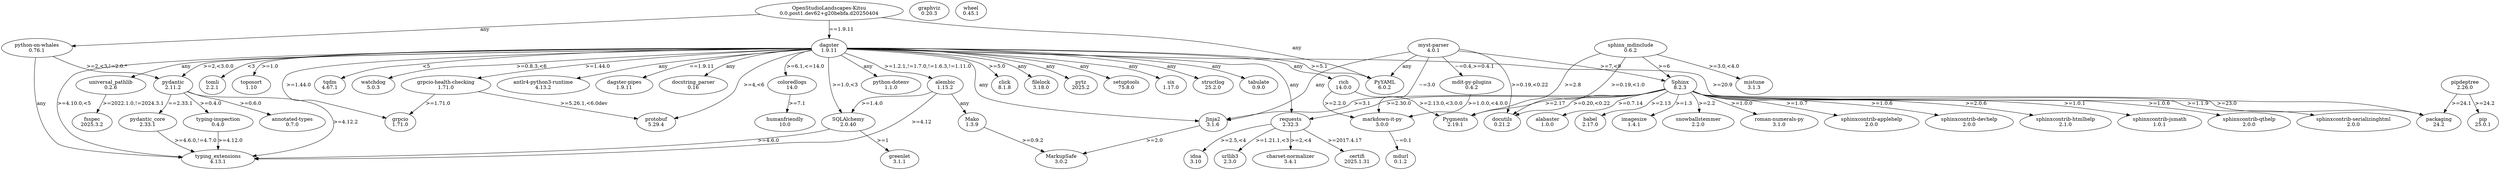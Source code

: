 digraph {
	"annotated-types" [label="annotated-types\n0.7.0"]
	"antlr4-python3-runtime" [label="antlr4-python3-runtime\n4.13.2"]
	"charset-normalizer" [label="charset-normalizer\n3.4.1"]
	"dagster-pipes" [label="dagster-pipes\n1.9.11"]
	"docstring-parser" [label="docstring_parser\n0.16"]
	"grpcio-health-checking" -> grpcio [label=">=1.71.0"]
	"grpcio-health-checking" -> protobuf [label=">=5.26.1,<6.0dev"]
	"grpcio-health-checking" [label="grpcio-health-checking\n1.71.0"]
	"markdown-it-py" -> mdurl [label="~=0.1"]
	"markdown-it-py" [label="markdown-it-py\n3.0.0"]
	"mdit-py-plugins" -> "markdown-it-py" [label=">=1.0.0,<4.0.0"]
	"mdit-py-plugins" [label="mdit-py-plugins\n0.4.2"]
	"myst-parser" -> "markdown-it-py" [label="~=3.0"]
	"myst-parser" -> "mdit-py-plugins" [label="~=0.4,>=0.4.1"]
	"myst-parser" -> docutils [label=">=0.19,<0.22"]
	"myst-parser" -> jinja2 [label=any]
	"myst-parser" -> pyyaml [label=any]
	"myst-parser" -> sphinx [label=">=7,<9"]
	"myst-parser" [label="myst-parser\n4.0.1"]
	"openstudiolandscapes-kitsu" -> "python-on-whales" [label=any]
	"openstudiolandscapes-kitsu" -> dagster [label="==1.9.11"]
	"openstudiolandscapes-kitsu" -> pyyaml [label=any]
	"openstudiolandscapes-kitsu" [label="OpenStudioLandscapes-Kitsu\n0.0.post1.dev62+g20bebfa.d20250404"]
	"pydantic-core" -> "typing-extensions" [label=">=4.6.0,!=4.7.0"]
	"pydantic-core" [label="pydantic_core\n2.33.1"]
	"python-dotenv" [label="python-dotenv\n1.1.0"]
	"python-on-whales" -> "typing-extensions" [label=any]
	"python-on-whales" -> pydantic [label=">=2,<3,!=2.0.*"]
	"python-on-whales" [label="python-on-whales\n0.76.1"]
	"roman-numerals-py" [label="roman-numerals-py\n3.1.0"]
	"sphinx-mdinclude" -> docutils [label=">=0.19,<1.0"]
	"sphinx-mdinclude" -> mistune [label=">=3.0,<4.0"]
	"sphinx-mdinclude" -> pygments [label=">=2.8"]
	"sphinx-mdinclude" -> sphinx [label=">=6"]
	"sphinx-mdinclude" [label="sphinx_mdinclude\n0.6.2"]
	"sphinxcontrib-applehelp" [label="sphinxcontrib-applehelp\n2.0.0"]
	"sphinxcontrib-devhelp" [label="sphinxcontrib-devhelp\n2.0.0"]
	"sphinxcontrib-htmlhelp" [label="sphinxcontrib-htmlhelp\n2.1.0"]
	"sphinxcontrib-jsmath" [label="sphinxcontrib-jsmath\n1.0.1"]
	"sphinxcontrib-qthelp" [label="sphinxcontrib-qthelp\n2.0.0"]
	"sphinxcontrib-serializinghtml" [label="sphinxcontrib-serializinghtml\n2.0.0"]
	"typing-extensions" [label="typing_extensions\n4.13.1"]
	"typing-inspection" -> "typing-extensions" [label=">=4.12.0"]
	"typing-inspection" [label="typing-inspection\n0.4.0"]
	"universal-pathlib" -> fsspec [label=">=2022.1.0,!=2024.3.1"]
	"universal-pathlib" [label="universal_pathlib\n0.2.6"]
	alabaster [label="alabaster\n1.0.0"]
	alembic -> "typing-extensions" [label=">=4.12"]
	alembic -> mako [label=any]
	alembic -> sqlalchemy [label=">=1.4.0"]
	alembic [label="alembic\n1.15.2"]
	babel [label="babel\n2.17.0"]
	certifi [label="certifi\n2025.1.31"]
	click [label="click\n8.1.8"]
	coloredlogs -> humanfriendly [label=">=7.1"]
	coloredlogs [label="coloredlogs\n14.0"]
	dagster -> "antlr4-python3-runtime" [label=any]
	dagster -> "dagster-pipes" [label="==1.9.11"]
	dagster -> "docstring-parser" [label=any]
	dagster -> "grpcio-health-checking" [label=">=1.44.0"]
	dagster -> "python-dotenv" [label=any]
	dagster -> "typing-extensions" [label=">=4.10.0,<5"]
	dagster -> "universal-pathlib" [label=any]
	dagster -> alembic [label=">=1.2.1,!=1.7.0,!=1.6.3,!=1.11.0"]
	dagster -> click [label=">=5.0"]
	dagster -> coloredlogs [label=">=6.1,<=14.0"]
	dagster -> filelock [label=any]
	dagster -> grpcio [label=">=1.44.0"]
	dagster -> jinja2 [label=any]
	dagster -> packaging [label=">=20.9"]
	dagster -> protobuf [label=">=4,<6"]
	dagster -> pydantic [label=">=2,<3.0.0"]
	dagster -> pytz [label=any]
	dagster -> pyyaml [label=">=5.1"]
	dagster -> requests [label=any]
	dagster -> rich [label=any]
	dagster -> setuptools [label=any]
	dagster -> six [label=any]
	dagster -> sqlalchemy [label=">=1.0,<3"]
	dagster -> structlog [label=any]
	dagster -> tabulate [label=any]
	dagster -> tomli [label="<3"]
	dagster -> toposort [label=">=1.0"]
	dagster -> tqdm [label="<5"]
	dagster -> watchdog [label=">=0.8.3,<6"]
	dagster [label="dagster\n1.9.11"]
	docutils [label="docutils\n0.21.2"]
	filelock [label="filelock\n3.18.0"]
	fsspec [label="fsspec\n2025.3.2"]
	graphviz [label="graphviz\n0.20.3"]
	greenlet [label="greenlet\n3.1.1"]
	grpcio [label="grpcio\n1.71.0"]
	humanfriendly [label="humanfriendly\n10.0"]
	idna [label="idna\n3.10"]
	imagesize [label="imagesize\n1.4.1"]
	jinja2 -> markupsafe [label=">=2.0"]
	jinja2 [label="Jinja2\n3.1.6"]
	mako -> markupsafe [label=">=0.9.2"]
	mako [label="Mako\n1.3.9"]
	markupsafe [label="MarkupSafe\n3.0.2"]
	mdurl [label="mdurl\n0.1.2"]
	mistune [label="mistune\n3.1.3"]
	packaging [label="packaging\n24.2"]
	pip [label="pip\n25.0.1"]
	pipdeptree -> packaging [label=">=24.1"]
	pipdeptree -> pip [label=">=24.2"]
	pipdeptree [label="pipdeptree\n2.26.0"]
	protobuf [label="protobuf\n5.29.4"]
	pydantic -> "annotated-types" [label=">=0.6.0"]
	pydantic -> "pydantic-core" [label="==2.33.1"]
	pydantic -> "typing-extensions" [label=">=4.12.2"]
	pydantic -> "typing-inspection" [label=">=0.4.0"]
	pydantic [label="pydantic\n2.11.2"]
	pygments [label="Pygments\n2.19.1"]
	pytz [label="pytz\n2025.2"]
	pyyaml [label="PyYAML\n6.0.2"]
	requests -> "charset-normalizer" [label=">=2,<4"]
	requests -> certifi [label=">=2017.4.17"]
	requests -> idna [label=">=2.5,<4"]
	requests -> urllib3 [label=">=1.21.1,<3"]
	requests [label="requests\n2.32.3"]
	rich -> "markdown-it-py" [label=">=2.2.0"]
	rich -> pygments [label=">=2.13.0,<3.0.0"]
	rich [label="rich\n14.0.0"]
	setuptools [label="setuptools\n75.8.0"]
	six [label="six\n1.17.0"]
	snowballstemmer [label="snowballstemmer\n2.2.0"]
	sphinx -> "roman-numerals-py" [label=">=1.0.0"]
	sphinx -> "sphinxcontrib-applehelp" [label=">=1.0.7"]
	sphinx -> "sphinxcontrib-devhelp" [label=">=1.0.6"]
	sphinx -> "sphinxcontrib-htmlhelp" [label=">=2.0.6"]
	sphinx -> "sphinxcontrib-jsmath" [label=">=1.0.1"]
	sphinx -> "sphinxcontrib-qthelp" [label=">=1.0.6"]
	sphinx -> "sphinxcontrib-serializinghtml" [label=">=1.1.9"]
	sphinx -> alabaster [label=">=0.7.14"]
	sphinx -> babel [label=">=2.13"]
	sphinx -> docutils [label=">=0.20,<0.22"]
	sphinx -> imagesize [label=">=1.3"]
	sphinx -> jinja2 [label=">=3.1"]
	sphinx -> packaging [label=">=23.0"]
	sphinx -> pygments [label=">=2.17"]
	sphinx -> requests [label=">=2.30.0"]
	sphinx -> snowballstemmer [label=">=2.2"]
	sphinx [label="Sphinx\n8.2.3"]
	sqlalchemy -> "typing-extensions" [label=">=4.6.0"]
	sqlalchemy -> greenlet [label=">=1"]
	sqlalchemy [label="SQLAlchemy\n2.0.40"]
	structlog [label="structlog\n25.2.0"]
	tabulate [label="tabulate\n0.9.0"]
	tomli [label="tomli\n2.2.1"]
	toposort [label="toposort\n1.10"]
	tqdm [label="tqdm\n4.67.1"]
	urllib3 [label="urllib3\n2.3.0"]
	watchdog [label="watchdog\n5.0.3"]
	wheel [label="wheel\n0.45.1"]
}

